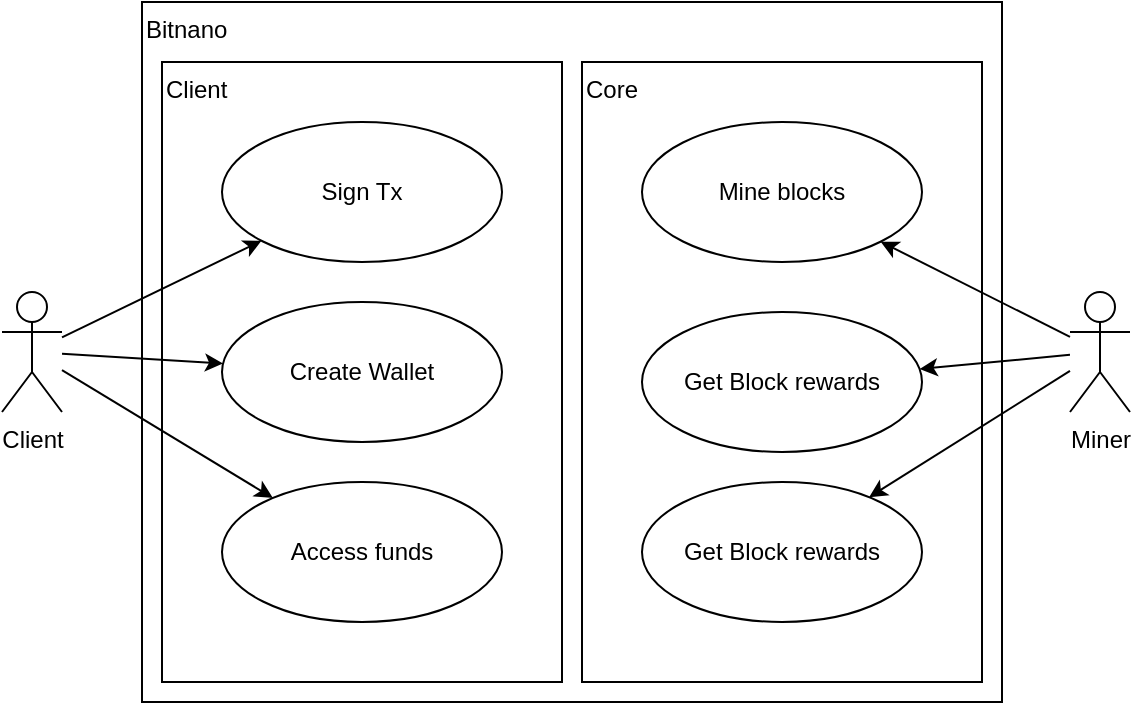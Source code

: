<mxfile>
    <diagram id="kZiEShBgHargP58c7nKh" name="Page-1">
        <mxGraphModel dx="498" dy="523" grid="1" gridSize="10" guides="1" tooltips="1" connect="1" arrows="1" fold="1" page="1" pageScale="1" pageWidth="1169" pageHeight="827" math="0" shadow="0">
            <root>
                <mxCell id="0"/>
                <mxCell id="1" parent="0"/>
                <mxCell id="2" value="Client" style="shape=umlActor;verticalLabelPosition=bottom;verticalAlign=top;html=1;" vertex="1" parent="1">
                    <mxGeometry x="50" y="185" width="30" height="60" as="geometry"/>
                </mxCell>
                <mxCell id="4" value="Bitnano" style="html=1;align=left;horizontal=1;verticalAlign=top;" vertex="1" parent="1">
                    <mxGeometry x="120" y="40" width="430" height="350" as="geometry"/>
                </mxCell>
                <mxCell id="5" value="Miner" style="shape=umlActor;verticalLabelPosition=bottom;verticalAlign=top;html=1;" vertex="1" parent="1">
                    <mxGeometry x="584" y="185" width="30" height="60" as="geometry"/>
                </mxCell>
                <mxCell id="6" value="Client" style="html=1;horizontal=1;verticalAlign=top;align=left;" vertex="1" parent="1">
                    <mxGeometry x="130" y="70" width="200" height="310" as="geometry"/>
                </mxCell>
                <mxCell id="7" value="Core" style="html=1;horizontal=1;verticalAlign=top;align=left;" vertex="1" parent="1">
                    <mxGeometry x="340" y="70" width="200" height="310" as="geometry"/>
                </mxCell>
                <mxCell id="8" value="Sign Tx" style="ellipse;whiteSpace=wrap;html=1;" vertex="1" parent="1">
                    <mxGeometry x="160" y="100" width="140" height="70" as="geometry"/>
                </mxCell>
                <mxCell id="9" value="Create Wallet" style="ellipse;whiteSpace=wrap;html=1;" vertex="1" parent="1">
                    <mxGeometry x="160" y="190" width="140" height="70" as="geometry"/>
                </mxCell>
                <mxCell id="10" value="Access funds" style="ellipse;whiteSpace=wrap;html=1;" vertex="1" parent="1">
                    <mxGeometry x="160" y="280" width="140" height="70" as="geometry"/>
                </mxCell>
                <mxCell id="12" value="Mine blocks" style="ellipse;whiteSpace=wrap;html=1;" vertex="1" parent="1">
                    <mxGeometry x="370" y="100" width="140" height="70" as="geometry"/>
                </mxCell>
                <mxCell id="13" value="Get Block rewards" style="ellipse;whiteSpace=wrap;html=1;" vertex="1" parent="1">
                    <mxGeometry x="370" y="195" width="140" height="70" as="geometry"/>
                </mxCell>
                <mxCell id="14" value="Get Block rewards" style="ellipse;whiteSpace=wrap;html=1;" vertex="1" parent="1">
                    <mxGeometry x="370" y="280" width="140" height="70" as="geometry"/>
                </mxCell>
                <mxCell id="uOVe1ZgVzjmWLxDib413-22" style="edgeStyle=none;html=1;" edge="1" parent="1" source="2" target="8">
                    <mxGeometry relative="1" as="geometry"/>
                </mxCell>
                <mxCell id="uOVe1ZgVzjmWLxDib413-23" style="edgeStyle=none;html=1;" edge="1" parent="1" source="5" target="12">
                    <mxGeometry relative="1" as="geometry"/>
                </mxCell>
                <mxCell id="uOVe1ZgVzjmWLxDib413-24" style="edgeStyle=none;html=1;" edge="1" parent="1" source="5" target="14">
                    <mxGeometry relative="1" as="geometry"/>
                </mxCell>
                <mxCell id="uOVe1ZgVzjmWLxDib413-21" style="edgeStyle=none;html=1;" edge="1" parent="1" source="2" target="10">
                    <mxGeometry relative="1" as="geometry"/>
                </mxCell>
                <mxCell id="uOVe1ZgVzjmWLxDib413-25" style="edgeStyle=none;html=1;" edge="1" parent="1" source="2" target="9">
                    <mxGeometry relative="1" as="geometry"/>
                </mxCell>
                <mxCell id="uOVe1ZgVzjmWLxDib413-26" style="edgeStyle=none;html=1;" edge="1" parent="1" source="5" target="13">
                    <mxGeometry relative="1" as="geometry"/>
                </mxCell>
            </root>
        </mxGraphModel>
    </diagram>
</mxfile>
